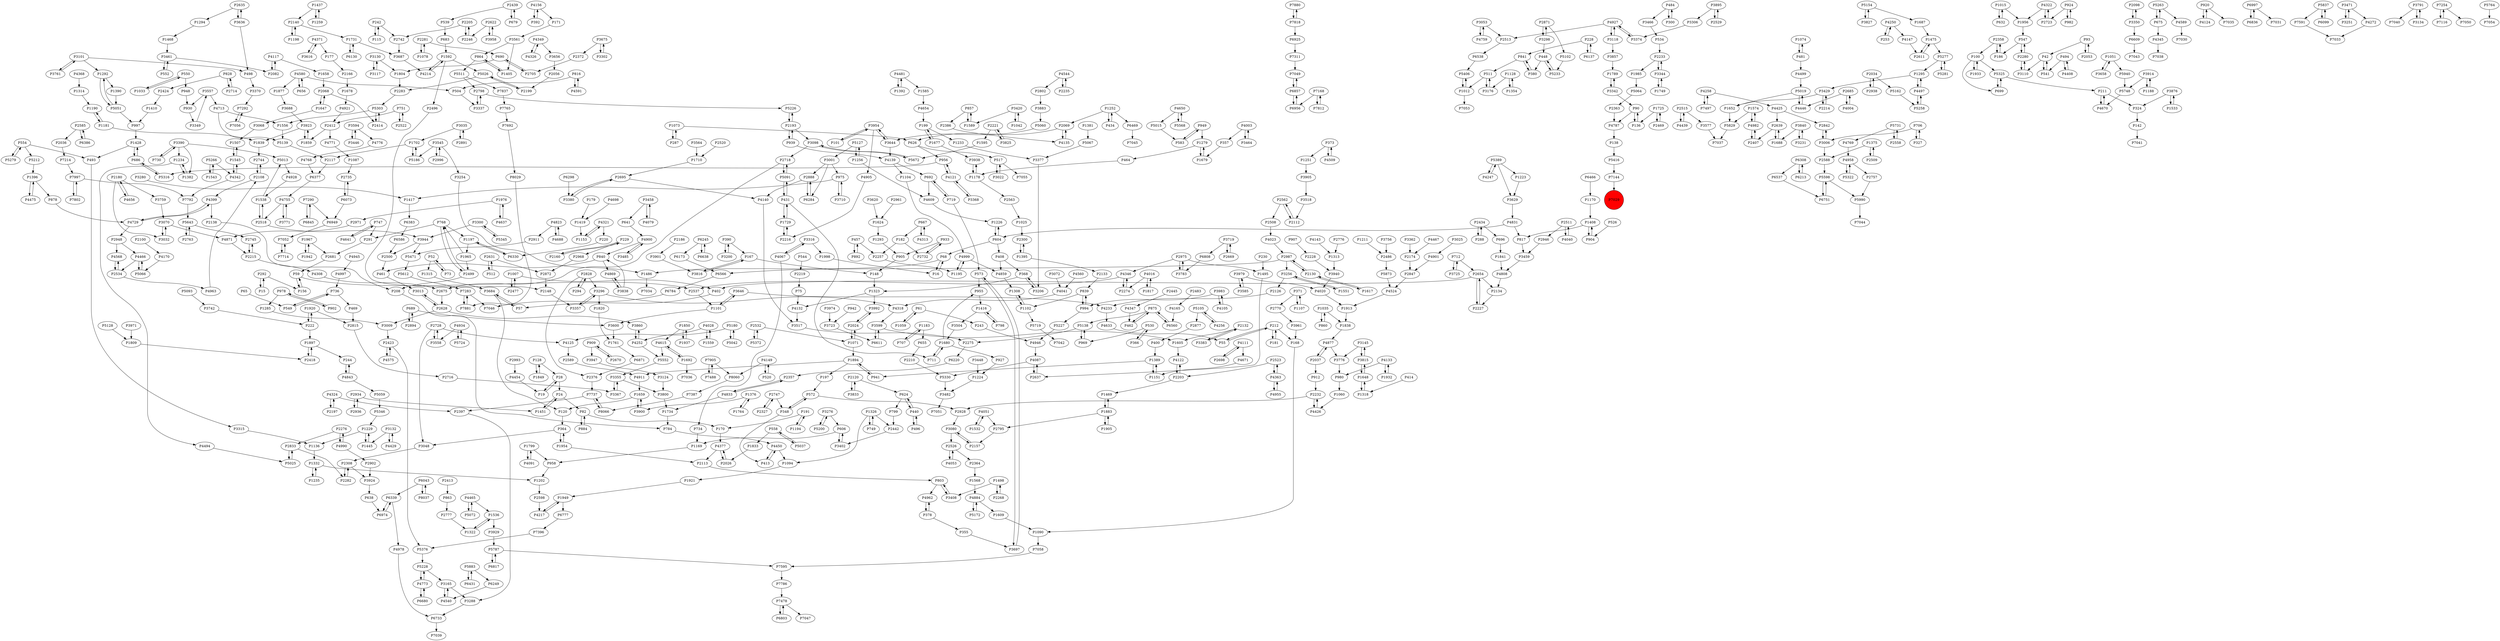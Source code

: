 digraph {
	P1190 -> P1181
	P1428 -> P493
	P7714 -> P7052
	P5873 -> P4524
	P1211 -> P2486
	P3860 -> P4252
	P4067 -> P734
	P1498 -> P3408
	P28 -> P24
	P1921 -> P1949
	P2442 -> P3402
	P2971 -> P4871
	P3132 -> P4429
	P7880 -> P7818
	P3053 -> P4759
	P1256 -> P5127
	P1074 -> P481
	P2036 -> P7214
	P3905 -> P3518
	P1315 -> P3684
	P530 -> P969
	P182 -> P2257
	P5325 -> P699
	P2358 -> P100
	P816 -> P4591
	P5303 -> P2414
	P1687 -> P1475
	P5303 -> P1556
	P4962 -> P378
	P3761 -> P3101
	P1234 -> P4494
	P1850 -> P4615
	P2037 -> P912
	P2098 -> P3350
	P1007 -> P2477
	P6680 -> P4773
	P4133 -> P1932
	P2300 -> P1395
	P4143 -> P1313
	P2108 -> P2744
	P4787 -> P138
	P1702 -> P5186
	P355 -> P3697
	P982 -> P924
	P3992 -> P2024
	P994 -> P5227
	P2961 -> P1624
	P3130 -> P1804
	P4654 -> P199
	P3165 -> P3288
	P504 -> P3337
	P864 -> P5511
	P142 -> P7041
	P4575 -> P2423
	P5568 -> P4650
	P3048 -> P2308
	P1223 -> P3629
	P3783 -> P2975
	P2327 -> P2747
	P939 -> P2193
	P4481 -> P1585
	P3101 -> P1292
	P907 -> P2228
	P816 -> P504
	P4408 -> P494
	P1833 -> P2026
	P181 -> P212
	P1007 -> P402
	P4111 -> P2698
	P167 -> P148
	P839 -> P994
	P5042 -> P5180
	P357 -> P1679
	P4776 -> P4768
	P90 -> P4787
	P4589 -> P7030
	P3461 -> P2082
	P4426 -> P2232
	P3838 -> P840
	P4156 -> P171
	P828 -> P2424
	P7144 -> P7029
	P2828 -> P3296
	P1729 -> P2216
	P2728 -> P3558
	P19 -> P28
	P1252 -> P434
	P242 -> P115
	P696 -> P1841
	P4105 -> P3983
	P840 -> P461
	P768 -> P1197
	P4399 -> P4729
	P2534 -> P4568
	P2654 -> P2134
	P4020 -> P1913
	P2515 -> P3577
	P1574 -> P4982
	P4053 -> P2526
	P2718 -> P5091
	P3206 -> P368
	P3954 -> P101
	P2747 -> P2327
	P4499 -> P5019
	P8066 -> P7737
	P4121 -> P3368
	P689 -> P3600
	P138 -> P5416
	P2588 -> P5598
	P1761 -> P6871
	P4122 -> P2203
	P4494 -> P5025
	P2728 -> P4125
	P997 -> P1428
	P706 -> P3006
	P3895 -> P3306
	P3979 -> P4020
	P4999 -> P1195
	P2534 -> P4963
	P2180 -> P3032
	P1392 -> P4481
	P4140 -> P3517
	P3900 -> P1659
	P2130 -> P2987
	P4067 -> P3316
	P3101 -> P498
	P2871 -> P3298
	P2276 -> P4990
	P3719 -> P6808
	P4729 -> P4399
	P191 -> P170
	P4377 -> P2113
	P5154 -> P1687
	P1059 -> P61
	P1012 -> P5406
	P2522 -> P751
	P667 -> P182
	P5019 -> P1652
	P2108 -> P4399
	P481 -> P1074
	P2477 -> P1007
	P530 -> P366
	P3302 -> P3675
	P3876 -> P1533
	P1322 -> P1536
	P253 -> P4250
	P534 -> P2233
	P2716 -> P3367
	P3883 -> P5060
	P1894 -> P197
	P4481 -> P1392
	P2056 -> P2199
	P292 -> P15
	P2232 -> P2928
	P1647 -> P3068
	P3461 -> P552
	P368 -> P1323
	P4615 -> P1692
	P841 -> P511
	P3646 -> P4233
	P799 -> P2442
	P5643 -> P2745
	P751 -> P2522
	P558 -> P5037
	P7905 -> P7488
	P3464 -> P4003
	P300 -> P484
	P2894 -> P689
	P128 -> P28
	P4990 -> P2902
	P2157 -> P3080
	P6537 -> P6751
	P2210 -> P5330
	P1416 -> P798
	P2802 -> P3883
	P2068 -> P2414
	P228 -> P6137
	P1389 -> P1151
	P2227 -> P2654
	P1475 -> P5277
	P7786 -> P7478
	P3616 -> P4371
	P3815 -> P3145
	P408 -> P368
	P4843 -> P5059
	P939 -> P4139
	P2934 -> P2936
	P1692 -> P4615
	P1574 -> P5829
	P1937 -> P1850
	P1354 -> P1128
	P626 -> P517
	P4371 -> P3616
	P2705 -> P690
	P42 -> P541
	P1234 -> P1382
	P4833 -> P1734
	P1251 -> P3905
	P3564 -> P1710
	P875 -> P462
	P1897 -> P2418
	P2221 -> P1595
	P6298 -> P3380
	P457 -> P2257
	P42 -> P3110
	P1235 -> P1332
	P920 -> P4124
	P2132 -> P1605
	P68 -> P16
	P1877 -> P3688
	P2203 -> P1469
	P1551 -> P3256
	P3776 -> P980
	P712 -> P2654
	P2928 -> P3080
	P229 -> P2968
	P6431 -> P5883
	P440 -> P496
	P3276 -> P5200
	P1965 -> P768
	P4125 -> P2589
	P212 -> P181
	P2193 -> P5226
	P2681 -> P59
	P1437 -> P2140
	P6997 -> P6836
	P2423 -> P5376
	P4955 -> P4363
	P2888 -> P6284
	P554 -> P493
	P3504 -> P1680
	P3983 -> P4105
	P5060 -> P3644
	P414 -> P1318
	P1416 -> P3504
	P5748 -> P4670
	P2423 -> P4575
	P1605 -> P4122
	P5266 -> P1543
	P2872 -> P2148
	P3256 -> P2126
	P4755 -> P3771
	P1624 -> P1293
	P3914 -> P1188
	P4217 -> P1949
	P1498 -> P2268
	P199 -> P1233
	P1731 -> P3687
	P4117 -> P2082
	P431 -> P1729
	P1897 -> P244
	P498 -> P3370
	P719 -> P573
	P2499 -> P768
	P4349 -> P4326
	P2532 -> P5372
	P2744 -> P2108
	P128 -> P1849
	P686 -> P5316
	P7290 -> P6845
	P1188 -> P3914
	P5258 -> P4497
	P5829 -> P7037
	P7283 -> P7881
	P3545 -> P2996
	P4256 -> P5105
	P1710 -> P2695
	P1658 -> P2068
	P4633 -> P55
	P1507 -> P1545
	P448 -> P380
	P65 -> P549
	P6784 -> P7046
	P547 -> P2280
	P380 -> P841
	P3723 -> P6611
	P156 -> P59
	P179 -> P1419
	P912 -> P2232
	P3629 -> P4831
	P3644 -> P3954
	P4773 -> P6680
	P4729 -> P2948
	P1677 -> P199
	P2308 -> P2282
	P2276 -> P2833
	P4637 -> P1976
	P3833 -> P2120
	P3458 -> P641
	P2120 -> P624
	P3958 -> P2622
	P378 -> P4962
	P4347 -> P462
	P4117 -> P1658
	P1592 -> P4214
	P2511 -> P4040
	P4214 -> P1592
	P3923 -> P1859
	P5037 -> P558
	P5787 -> P6817
	P554 -> P5279
	P863 -> P2777
	P955 -> P1416
	P1734 -> P784
	P2496 -> P2148
	P168 -> P1090
	P2948 -> P4466
	P5180 -> P5042
	P526 -> P904
	P4650 -> P5015
	P1073 -> P626
	P689 -> P2894
	P975 -> P3710
	P875 -> P6560
	P2026 -> P4377
	P3402 -> P606
	P2968 -> P2872
	P655 -> P2210
	P2798 -> P5226
	P208 -> P784
	P1883 -> P1469
	P186 -> P2358
	P390 -> P167
	P3130 -> P3117
	P1042 -> P3420
	P3557 -> P930
	P1956 -> P547
	P1789 -> P3342
	P994 -> P839
	P59 -> P2537
	P2526 -> P4053
	P7812 -> P7168
	P100 -> P1933
	P3342 -> P1789
	P4509 -> P373
	P4326 -> P4349
	P7497 -> P4258
	P626 -> P956
	P4016 -> P2274
	P5138 -> P969
	P5026 -> P2199
	P784 -> P4450
	P242 -> P2742
	P5226 -> P2193
	P1764 -> P1376
	P2268 -> P1498
	P6857 -> P7049
	P2280 -> P547
	P4641 -> P747
	P5719 -> P7042
	P3032 -> P3070
	P3337 -> P2798
	P3944 -> P5471
	P975 -> P1417
	P2628 -> P3860
	P120 -> P364
	P909 -> P3947
	P1680 -> P711
	P2975 -> P1495
	P3013 -> P2628
	P4833 -> P2357
	P2635 -> P3636
	P1725 -> P136
	P4650 -> P5568
	P4524 -> P1913
	P101 -> P3954
	P3288 -> P6733
	P4544 -> P2235
	P1128 -> P3176
	P949 -> P583
	P5266 -> P4342
	P5051 -> P997
	P3165 -> P4540
	P7478 -> P7047
	P1396 -> P4475
	P3117 -> P3130
	P5837 -> P7591
	P4079 -> P3458
	P2274 -> P4346
	P2631 -> P512
	P7881 -> P7283
	P52 -> P73
	P857 -> P1589
	P3110 -> P2280
	P5186 -> P1702
	P3684 -> P120
	P2975 -> P4346
	P2798 -> P3337
	P3599 -> P6611
	P520 -> P4149
	P5066 -> P4466
	P4004 -> P2685
	P3070 -> P4871
	P1905 -> P1883
	P1692 -> P7036
	P3357 -> P3296
	P4139 -> P692
	P604 -> P1226
	P5072 -> P4465
	P3688 -> P3923
	P1468 -> P3461
	P4997 -> P736
	P6803 -> P7478
	P1749 -> P3344
	P413 -> P4450
	P3251 -> P3471
	P4946 -> P4087
	P1051 -> P3658
	P2975 -> P3783
	P2628 -> P3009
	P3101 -> P3761
	P884 -> P82
	P1659 -> P3900
	P5511 -> P2798
	P4497 -> P1295
	P3938 -> P1178
	P1381 -> P5067
	P82 -> P884
	P364 -> P3048
	P1419 -> P1153
	P2180 -> P4656
	P4466 -> P5066
	P4342 -> P7792
	P573 -> P3697
	P1090 -> P7058
	P4170 -> P5066
	P1308 -> P1102
	P5322 -> P4958
	P541 -> P42
	P6751 -> P5598
	P327 -> P706
	P707 -> P1183
	P4124 -> P920
	P2215 -> P4308
	P3979 -> P3585
	P1933 -> P100
	P5372 -> P2532
	P3800 -> P1734
	P933 -> P905
	P2205 -> P2246
	P3929 -> P5787
	P1849 -> P128
	P2486 -> P5873
	P5067 -> P3377
	P1102 -> P1308
	P2364 -> P1568
	P484 -> P3466
	P3420 -> P1042
	P1224 -> P3482
	P4831 -> P604
	P6245 -> P6173
	P5990 -> P7044
	P1183 -> P655
	P734 -> P1169
	P4713 -> P1556
	P1376 -> P1764
	P3594 -> P3446
	P4999 -> P4859
	P4843 -> P244
	P4568 -> P2534
	P930 -> P3349
	P6284 -> P2888
	P3697 -> P573
	P2523 -> P2203
	P15 -> P292
	P3838 -> P4869
	P4831 -> P817
	P5316 -> P686
	P3118 -> P4927
	P244 -> P4843
	P3124 -> P3800
	P4963 -> P2108
	P371 -> P2770
	P3355 -> P3367
	P2695 -> P4140
	P469 -> P2815
	P2069 -> P626
	P4139 -> P1104
	P4149 -> P520
	P4934 -> P3558
	P1609 -> P1090
	P4149 -> P8060
	P768 -> P291
	P68 -> P1486
	P1195 -> P4999
	P583 -> P949
	P902 -> P978
	P6611 -> P3599
	P4377 -> P2026
	P3600 -> P1761
	P2412 -> P1859
	P1680 -> P955
	P1967 -> P2681
	P1060 -> P4426
	P1932 -> P4133
	P667 -> P4313
	P4823 -> P2911
	P1295 -> P3429
	P924 -> P982
	P5552 -> P3355
	P2622 -> P2246
	P5471 -> P5612
	P798 -> P1416
	P1920 -> P2815
	P4877 -> P2037
	P1025 -> P2300
	P2275 -> P6220
	P3585 -> P3979
	P7837 -> P7765
	P7478 -> P6803
	P7049 -> P6857
	P3719 -> P2669
	P1326 -> P2442
	P1102 -> P5719
	P747 -> P4641
	P2126 -> P4233
	P1405 -> P864
	P2216 -> P1729
	P1292 -> P1390
	P90 -> P136
	P841 -> P380
	P1178 -> P3938
	P5091 -> P2718
	P1332 -> P1202
	P1688 -> P2639
	P5228 -> P4773
	P288 -> P2434
	P2282 -> P2308
	P4313 -> P667
	P3857 -> P1789
	P1817 -> P4016
	P6220 -> P2357
	P920 -> P7035
	P7595 -> P7786
	P5787 -> P7595
	P7214 -> P7997
	P2622 -> P3958
	P2372 -> P2705
	P7692 -> P8029
	P1107 -> P371
	P3466 -> P534
	P5281 -> P5277
	P4321 -> P1153
	P942 -> P3723
	P7058 -> P7595
	P182 -> P2732
	P461 -> P3013
	P604 -> P68
	P3176 -> P511
	P2180 -> P3759
	P1617 -> P2130
	P2037 -> P4877
	P59 -> P156
	P6956 -> P6857
	P4771 -> P1087
	P1071 -> P1894
	P4371 -> P177
	P1659 -> P120
	P5731 -> P4769
	P2871 -> P5102
	P6386 -> P2585
	P5019 -> P4446
	P440 -> P624
	P6308 -> P6213
	P1094 -> P1921
	P1183 -> P707
	P2193 -> P3098
	P6339 -> P4978
	P1390 -> P5051
	P2936 -> P2934
	P5105 -> P2877
	P28 -> P19
	P171 -> P3561
	P3448 -> P1224
	P1087 -> P2735
	P6733 -> P7039
	P730 -> P3390
	P736 -> P549
	P4759 -> P3053
	P61 -> P243
	P6845 -> P7290
	P3053 -> P2513
	P3658 -> P1051
	P5105 -> P4256
	P4028 -> P1559
	P177 -> P2166
	P3280 -> P1417
	P7591 -> P7033
	P2424 -> P1410
	P16 -> P68
	P1256 -> P4609
	P692 -> P4609
	P2511 -> P2946
	P5389 -> P1223
	P1589 -> P857
	P6073 -> P6949
	P1178 -> P2563
	P230 -> P1495
	P3961 -> P168
	P5277 -> P5281
	P956 -> P5316
	P1859 -> P3923
	P82 -> P170
	P2117 -> P6377
	P2205 -> P2742
	P1559 -> P4028
	P392 -> P4156
	P624 -> P440
	P8060 -> P7387
	P4342 -> P1545
	P4318 -> P3599
	P517 -> P7055
	P1702 -> P2117
	P408 -> P4859
	P4135 -> P2069
	P8037 -> P6043
	P2233 -> P3344
	P5724 -> P4934
	P4609 -> P1226
	P2483 -> P4165
	P958 -> P1202
	P3684 -> P57
	P6836 -> P6997
	P73 -> P52
	P5154 -> P3827
	P1536 -> P3929
	P3200 -> P390
	P6997 -> P7031
	P371 -> P1107
	P3947 -> P3124
	P4990 -> P2276
	P6857 -> P6956
	P212 -> P55
	P4028 -> P4252
	P4475 -> P1396
	P2635 -> P1294
	P1396 -> P878
	P2589 -> P4911
	P2562 -> P2508
	P5064 -> P2363
	P4087 -> P5330
	P3636 -> P2635
	P4958 -> P5322
	P4580 -> P1877
	P4869 -> P3838
	P2215 -> P2745
	P5511 -> P7837
	P348 -> P572
	P4346 -> P2537
	P3710 -> P975
	P4945 -> P4997
	P1428 -> P686
	P2777 -> P1322
	P3974 -> P3723
	P2214 -> P3429
	P1985 -> P5064
	P100 -> P699
	P3429 -> P1652
	P1197 -> P1965
	P552 -> P3461
	P909 -> P2670
	P512 -> P2631
	P3816 -> P167
	P3940 -> P4020
	P2654 -> P2227
	P2631 -> P2872
	P7168 -> P7812
	P3080 -> P2157
	P5127 -> P3001
	P3035 -> P2891
	P7905 -> P8060
	P2283 -> P5303
	P4003 -> P357
	P7737 -> P8066
	P6043 -> P8037
	P692 -> P719
	P3545 -> P3254
	P2140 -> P1198
	P572 -> P348
	P550 -> P1033
	P3954 -> P3644
	P1954 -> P2113
	P3944 -> P2500
	P1894 -> P4911
	P5883 -> P6249
	P2434 -> P288
	P457 -> P892
	P2847 -> P4524
	P2532 -> P1071
	P2120 -> P3833
	P448 -> P5233
	P1229 -> P1136
	P7997 -> P7792
	P5233 -> P448
	P3350 -> P2098
	P1170 -> P1408
	P1015 -> P1956
	P5277 -> P1295
	P1073 -> P287
	P5162 -> P5258
	P1202 -> P2598
	P1679 -> P1279
	P4133 -> P980
	P1395 -> P2133
	P3001 -> P975
	P924 -> P2723
	P115 -> P242
	P3594 -> P4776
	P686 -> P1428
	P3098 -> P2718
	P3408 -> P803
	P3471 -> P4272
	P4688 -> P4823
	P3390 -> P730
	P675 -> P4345
	P6073 -> P2735
	P3367 -> P3355
	P7056 -> P7292
	P1314 -> P1190
	P291 -> P2681
	P2828 -> P294
	P2714 -> P828
	P3298 -> P2871
	P3070 -> P3032
	P5731 -> P2558
	P2100 -> P4170
	P4934 -> P5724
	P2685 -> P4446
	P2934 -> P1451
	P3145 -> P3776
	P4258 -> P4425
	P857 -> P2386
	P292 -> P156
	P6213 -> P6308
	P2654 -> P402
	P4165 -> P6560
	P948 -> P930
	P1051 -> P5940
	P6043 -> P6339
	P348 -> P413
	P4156 -> P392
	P4429 -> P3132
	P2685 -> P4004
	P4399 -> P2138
	P4465 -> P1536
	P1229 -> P1445
	P3791 -> P7040
	P4859 -> P1308
	P2669 -> P3719
	P4132 -> P3517
	P366 -> P530
	P2911 -> P5471
	P3771 -> P4755
	P3001 -> P6284
	P3840 -> P3231
	P390 -> P3200
	P93 -> P42
	P2034 -> P2938
	P2199 -> P5026
	P4454 -> P19
	P2513 -> P6538
	P1799 -> P958
	P400 -> P1389
	P1294 -> P1468
	P1437 -> P1259
	P1967 -> P1942
	P2987 -> P6566
	P2558 -> P5731
	P3971 -> P1809
	P3362 -> P2174
	P5346 -> P1229
	P4871 -> P2215
	P5612 -> P7283
	P8029 -> P7881
	P2598 -> P4217
	P197 -> P572
	P5598 -> P6751
	P3256 -> P1551
	P573 -> P955
	P2987 -> P2130
	P3545 -> P5186
	P2833 -> P5025
	P2281 -> P1078
	P2469 -> P1725
	P2434 -> P696
	P3815 -> P1648
	P364 -> P1954
	P1647 -> P2068
	P690 -> P1804
	P2053 -> P93
	P1292 -> P5051
	P6566 -> P6784
	P2134 -> P2227
	P4346 -> P2274
	P4041 -> P4318
	P2948 -> P4568
	P7818 -> P6925
	P2386 -> P4135
	P860 -> P1035
	P7997 -> P7802
	P434 -> P1252
	P5013 -> P4928
	P2500 -> P461
	P4982 -> P2407
	P1838 -> P4877
	P1556 -> P5139
	P1252 -> P2069
	P5127 -> P1256
	P3482 -> P7051
	P1136 -> P1332
	P1169 -> P958
	P1652 -> P5829
	P5212 -> P1396
	P839 -> P1102
	P6383 -> P6586
	P3035 -> P1702
	P100 -> P5325
	P1101 -> P3646
	P4252 -> P3860
	P2203 -> P4122
	P4911 -> P1659
	P3022 -> P517
	P1804 -> P2283
	P549 -> P736
	P1326 -> P749
	P905 -> P148
	P3298 -> P448
	P4247 -> P5389
	P706 -> P327
	P6609 -> P7043
	P4349 -> P3656
	P2148 -> P3357
	P4927 -> P3374
	P5138 -> P2275
	P4982 -> P1574
	P2723 -> P4322
	P2439 -> P679
	P4928 -> P1538
	P2515 -> P4439
	P229 -> P2160
	P1538 -> P2518
	P1035 -> P860
	P2628 -> P3013
	P2197 -> P4324
	P4900 -> P840
	P2996 -> P3545
	P496 -> P440
	P2938 -> P2034
	P1965 -> P2499
	P7254 -> P7116
	P1850 -> P1937
	P1326 -> P1094
	P2193 -> P939
	P5376 -> P5228
	P4877 -> P3776
	P3725 -> P712
	P892 -> P457
	P1543 -> P5266
	P1595 -> P5672
	P2728 -> P3048
	P1252 -> P6469
	P638 -> P6974
	P368 -> P3206
	P2235 -> P4544
	P1451 -> P24
	P828 -> P2714
	P373 -> P1251
	P6466 -> P1170
	P6330 -> P1197
	P3557 -> P4713
	P7311 -> P7049
	P554 -> P5212
	P2413 -> P863
	P3370 -> P7292
	P7818 -> P7880
	P1894 -> P941
	P402 -> P57
	P5051 -> P1292
	P3420 -> P1589
	P2113 -> P803
	P2742 -> P3687
	P4698 -> P1419
	P1545 -> P4342
	P6173 -> P6566
	P6099 -> P5837
	P61 -> P1059
	P5172 -> P4884
	P3954 -> P4905
	P1942 -> P1967
	P1226 -> P604
	P4921 -> P2412
	P1949 -> P4217
	P1677 -> P3938
	P2412 -> P4771
	P4321 -> P220
	P6308 -> P6537
	P683 -> P1592
	P1408 -> P904
	P572 -> P2928
	P3914 -> P5748
	P4016 -> P1817
	P5026 -> P2283
	P1809 -> P2418
	P4091 -> P1799
	P3458 -> P4079
	P2776 -> P1313
	P3006 -> P2588
	P4446 -> P5019
	P3316 -> P1998
	P1469 -> P1883
	P2397 -> P3288
	P3485 -> P4900
	P768 -> P2499
	P3342 -> P90
	P1293 -> P905
	P1883 -> P1905
	P1259 -> P1437
	P4927 -> P2513
	P1198 -> P2140
	P2166 -> P1678
	P2795 -> P2157
	P2034 -> P5162
	P5128 -> P1809
	P2698 -> P4111
	P4580 -> P504
	P5764 -> P7054
	P494 -> P4408
	P2537 -> P1101
	P7396 -> P5376
	P1536 -> P1322
	P949 -> P1279
	P6974 -> P6339
	P3923 -> P1839
	P978 -> P902
	P1408 -> P817
	P511 -> P3176
	P3983 -> P994
	P1279 -> P464
	P1181 -> P1190
	P7737 -> P2397
	P3145 -> P3815
	P7292 -> P7056
	P4768 -> P6377
	P4823 -> P4688
	P6949 -> P7052
	P6469 -> P7045
	P978 -> P1285
	P3296 -> P1820
	P4250 -> P4147
	P4345 -> P7038
	P3675 -> P3302
	P294 -> P2828
	P4450 -> P413
	P1475 -> P2611
	P2902 -> P3924
	P3558 -> P2728
	P2221 -> P3825
	P7254 -> P7050
	P2024 -> P1071
	P1033 -> P550
	P3459 -> P4808
	P2358 -> P186
	P5200 -> P3276
	P3636 -> P498
	P4615 -> P5552
	P656 -> P4580
	P3471 -> P3251
	P4905 -> P2216
	P1375 -> P2509
	P2174 -> P2847
	P2233 -> P1985
	P1495 -> P2637
	P817 -> P3459
	P878 -> P4729
	P2082 -> P4117
	P2219 -> P75
	P4324 -> P2397
	P1395 -> P2300
	P6777 -> P7396
	P2888 -> P4140
	P4465 -> P5072
	P4258 -> P7497
	P864 -> P1405
	P4322 -> P2723
	P1197 -> P6330
	P2877 -> P400
	P6245 -> P6638
	P1486 -> P7034
	P544 -> P2219
	P751 -> P2412
	P148 -> P1323
	P1592 -> P2496
	P1323 -> P4132
	P5263 -> P4589
	P1194 -> P191
	P1285 -> P3009
	P494 -> P541
	P493 -> P3315
	P1332 -> P1235
	P4324 -> P2197
	P3825 -> P2221
	P5279 -> P554
	P167 -> P3816
	P1313 -> P3940
	P2132 -> P3383
	P7052 -> P7714
	P3827 -> P5154
	P2763 -> P5643
	P3561 -> P1405
	P191 -> P1194
	P1538 -> P5013
	P3072 -> P4041
	P1725 -> P2469
	P4322 -> P1956
	P927 -> P1224
	P6817 -> P5787
	P464 -> P1178
	P3756 -> P2486
	P6249 -> P4540
	P220 -> P6330
	P3300 -> P5345
	P4670 -> P211
	P5102 -> P5233
	P4368 -> P1314
	P1533 -> P3876
	P4900 -> P3485
	P2891 -> P3035
	P4147 -> P2611
	P1883 -> P2795
	P1015 -> P632
	P4656 -> P2180
	P2499 -> P208
	P3098 -> P5672
	P287 -> P1073
	P2523 -> P4363
	P7283 -> P7046
	P6925 -> P7311
	P324 -> P142
	P3377 -> P3206
	P4591 -> P816
	P5015 -> P583
	P2529 -> P3895
	P2363 -> P4787
	P3254 -> P1486
	P1949 -> P6777
	P3518 -> P2112
	P2611 -> P1475
	P4233 -> P4633
	P6808 -> P3783
	P1585 -> P4654
	P840 -> P4869
	P222 -> P1897
	P3901 -> P3816
	P3080 -> P2526
	P2232 -> P4426
	P170 -> P4377
	P2833 -> P2282
	P1545 -> P1507
	P2308 -> P3924
	P1592 -> P5026
	P228 -> P841
	P75 -> P4132
	P5389 -> P4247
	P3675 -> P2372
	P3644 -> P4139
	P7290 -> P6949
	P3599 -> P1605
	P7802 -> P7997
	P24 -> P1451
	P2376 -> P7737
	P2639 -> P1688
	P690 -> P2705
	P1233 -> P3377
	P4808 -> P2134
	P2228 -> P3940
	P3924 -> P638
	P675 -> P5263
	P3350 -> P6609
	P5389 -> P3629
	P5093 -> P3742
	P3349 -> P3557
	P539 -> P683
	P2414 -> P5303
	P1731 -> P6130
	P4439 -> P2515
	P4580 -> P656
	P712 -> P3725
	P1323 -> P3992
	P4023 -> P2987
	P5180 -> P4125
	P5139 -> P2117
	P2993 -> P4454
	P373 -> P4509
	P749 -> P1326
	P3368 -> P4121
	P4927 -> P3118
	P3001 -> P2888
	P1841 -> P4808
	P1976 -> P4637
	P1648 -> P3815
	P4425 -> P2842
	P5263 -> P675
	P4051 -> P2795
	P5416 -> P7144
	P2732 -> P933
	P3620 -> P1624
	P2520 -> P1710
	P699 -> P5325
	P3134 -> P3791
	P511 -> P1012
	P2526 -> P2364
	P1382 -> P1234
	P1101 -> P3600
	P3374 -> P4927
	P7387 -> P8066
	P4425 -> P2639
	P1279 -> P1679
	P4121 -> P956
	P3380 -> P2695
	P1954 -> P364
	P4560 -> P4041
	P3577 -> P7037
	P5598 -> P5990
	P3132 -> P1445
	P6871 -> P2376
	P2439 -> P539
	P547 -> P186
	P2757 -> P5990
	P222 -> P1920
	P1998 -> P16
	P1151 -> P1389
	P3296 -> P4318
	P52 -> P1315
	P3876 -> P324
	P3687 -> P4214
	P1071 -> P2024
	P5091 -> P431
	P2828 -> P2376
	P2024 -> P3992
	P5227 -> P4946
	P4040 -> P2511
	P4769 -> P4958
	P4111 -> P4671
	P1976 -> P2971
	P4087 -> P2637
	P2068 -> P1647
	P803 -> P3408
	P3276 -> P606
	P1410 -> P997
	P6130 -> P1731
	P2246 -> P2205
	P2670 -> P909
	P3561 -> P864
	P2407 -> P4982
	P3895 -> P2529
	P431 -> P711
	P2418 -> P1897
	P747 -> P291
	P7792 -> P5643
	P550 -> P948
	P481 -> P4499
	P2562 -> P2112
	P4901 -> P2847
	P7488 -> P7905
	P2585 -> P6386
	P3791 -> P3134
	P4250 -> P253
	P3355 -> P3800
	P2747 -> P348
	P1568 -> P4884
	P1678 -> P4921
	P3344 -> P2233
	P3742 -> P222
	P1799 -> P4091
	P803 -> P4962
	P3231 -> P3840
	P3006 -> P2842
	P969 -> P5138
	P933 -> P2732
	P3009 -> P2423
	P2138 -> P208
	P4466 -> P2534
	P1128 -> P1354
	P4272 -> P7033
	P6339 -> P6974
	P1295 -> P4497
	P243 -> P4946
	P2815 -> P2716
	P5883 -> P6431
	P606 -> P1169
	P1839 -> P2744
	P57 -> P3684
	P5228 -> P3165
	P2518 -> P3944
	P4450 -> P1094
	P3383 -> P2132
	P3390 -> P1234
	P736 -> P469
	P4755 -> P2518
	P5325 -> P211
	P2280 -> P3110
	P3446 -> P3594
	P1417 -> P6383
	P7765 -> P7692
	P4363 -> P2523
	P1035 -> P1838
	P558 -> P1833
	P4363 -> P4955
	P2509 -> P1375
	P24 -> P82
	P980 -> P1060
	P719 -> P692
	P5643 -> P2763
	P199 -> P1677
	P2637 -> P4087
	P4003 -> P3464
	P4051 -> P1532
	P6377 -> P4755
	P5025 -> P2833
	P2735 -> P6073
	P2695 -> P3380
	P3517 -> P2275
	P3344 -> P1749
	P136 -> P90
	P2987 -> P3256
	P2770 -> P3961
	P3759 -> P3070
	P2946 -> P3459
	P6638 -> P6245
	P2518 -> P1538
	P3315 -> P1136
	P4713 -> P5139
	P6137 -> P228
	P1153 -> P4321
	P2745 -> P2215
	P3296 -> P3357
	P2112 -> P2562
	P431 -> P5091
	P1012 -> P7053
	P2639 -> P2407
	P4958 -> P2757
	P606 -> P3402
	P4497 -> P5258
	P1729 -> P431
	P3429 -> P2214
	P517 -> P3022
	P5672 -> P3098
	P2563 -> P1025
	P7168 -> P6956
	P2140 -> P1731
	P484 -> P300
	P679 -> P2439
	P212 -> P168
	P3390 -> P1382
	P1389 -> P941
	P2585 -> P2036
	P3646 -> P1101
	P5059 -> P5346
	P1680 -> P927
	P4978 -> P6733
	P2718 -> P2675
	P1104 -> P4999
	P1648 -> P1318
	P1375 -> P2588
	P4884 -> P1609
	P2160 -> P229
	P1445 -> P1229
	P1318 -> P1648
	P1820 -> P1761
	P956 -> P4121
	P6560 -> P875
	P3656 -> P2056
	P3390 -> P5013
	P211 -> P324
	P2257 -> P1195
	P711 -> P1680
	P2133 -> P839
	P2842 -> P3006
	P604 -> P408
	P5345 -> P3300
	P2675 -> P2628
	P2186 -> P3901
	P1078 -> P2281
	P875 -> P5138
	P2069 -> P4135
	P3306 -> P3374
	P4773 -> P5228
	P624 -> P799
	P5330 -> P3482
	P55 -> P212
	P641 -> P4900
	P1376 -> P3900
	P6586 -> P2500
	P4884 -> P5172
	P1532 -> P4051
	P4671 -> P1151
	P4544 -> P2802
	P5406 -> P1012
	P1181 -> P1839
	P3316 -> P4067
	P3840 -> P1688
	P2281 -> P690
	P93 -> P2053
	P378 -> P355
	P3068 -> P1507
	P941 -> P1894
	P2508 -> P4023
	P462 -> P875
	P4252 -> P5552
	P2445 -> P4347
	P7116 -> P7254
	P2357 -> P4833
	P2130 -> P1617
	P211 -> P4670
	P1920 -> P222
	P4540 -> P3165
	P632 -> P1015
	P5940 -> P5748
	P5837 -> P6099
	P4308 -> P2675
	P3300 -> P3944
	P1913 -> P1838
	P4467 -> P2174
	P904 -> P1408
	P6538 -> P5406
	P3118 -> P3857
	P3025 -> P4901
	P7029 [shape=circle]
	P7029 [style=filled]
	P7029 [fillcolor=red]
}